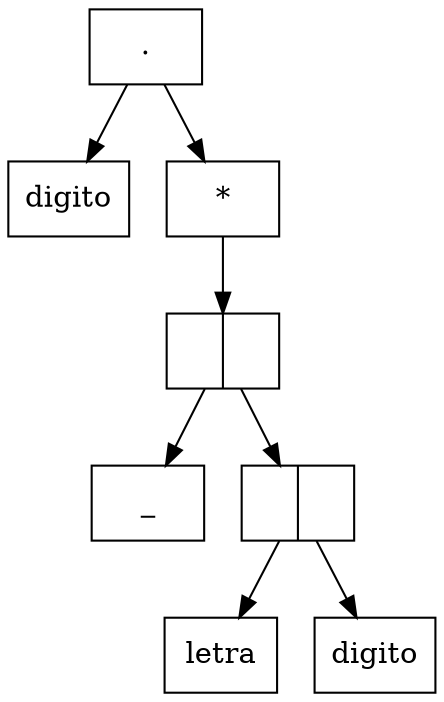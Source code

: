 digraph G{
rankdir=UD
node[shape=record]
concentrate=true
nodo21 [ label ="."];
nodo14[label="{digito}"];
nodo21->nodo14;
nodo20 [ label ="*"];
nodo19 [ label ="|"];
nodo15[label="_"];
nodo19->nodo15;
nodo18 [ label ="|"];
nodo16[label="{letra}"];
nodo18->nodo16;
nodo17[label="{digito}"];
nodo18->nodo17;
nodo19->nodo18;
nodo20->nodo19;
nodo21->nodo20;

}
